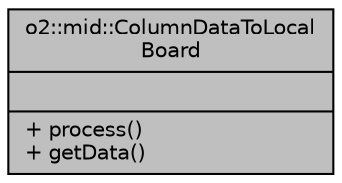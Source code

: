 digraph "o2::mid::ColumnDataToLocalBoard"
{
 // INTERACTIVE_SVG=YES
  bgcolor="transparent";
  edge [fontname="Helvetica",fontsize="10",labelfontname="Helvetica",labelfontsize="10"];
  node [fontname="Helvetica",fontsize="10",shape=record];
  Node1 [label="{o2::mid::ColumnDataToLocal\lBoard\n||+ process()\l+ getData()\l}",height=0.2,width=0.4,color="black", fillcolor="grey75", style="filled", fontcolor="black"];
}
